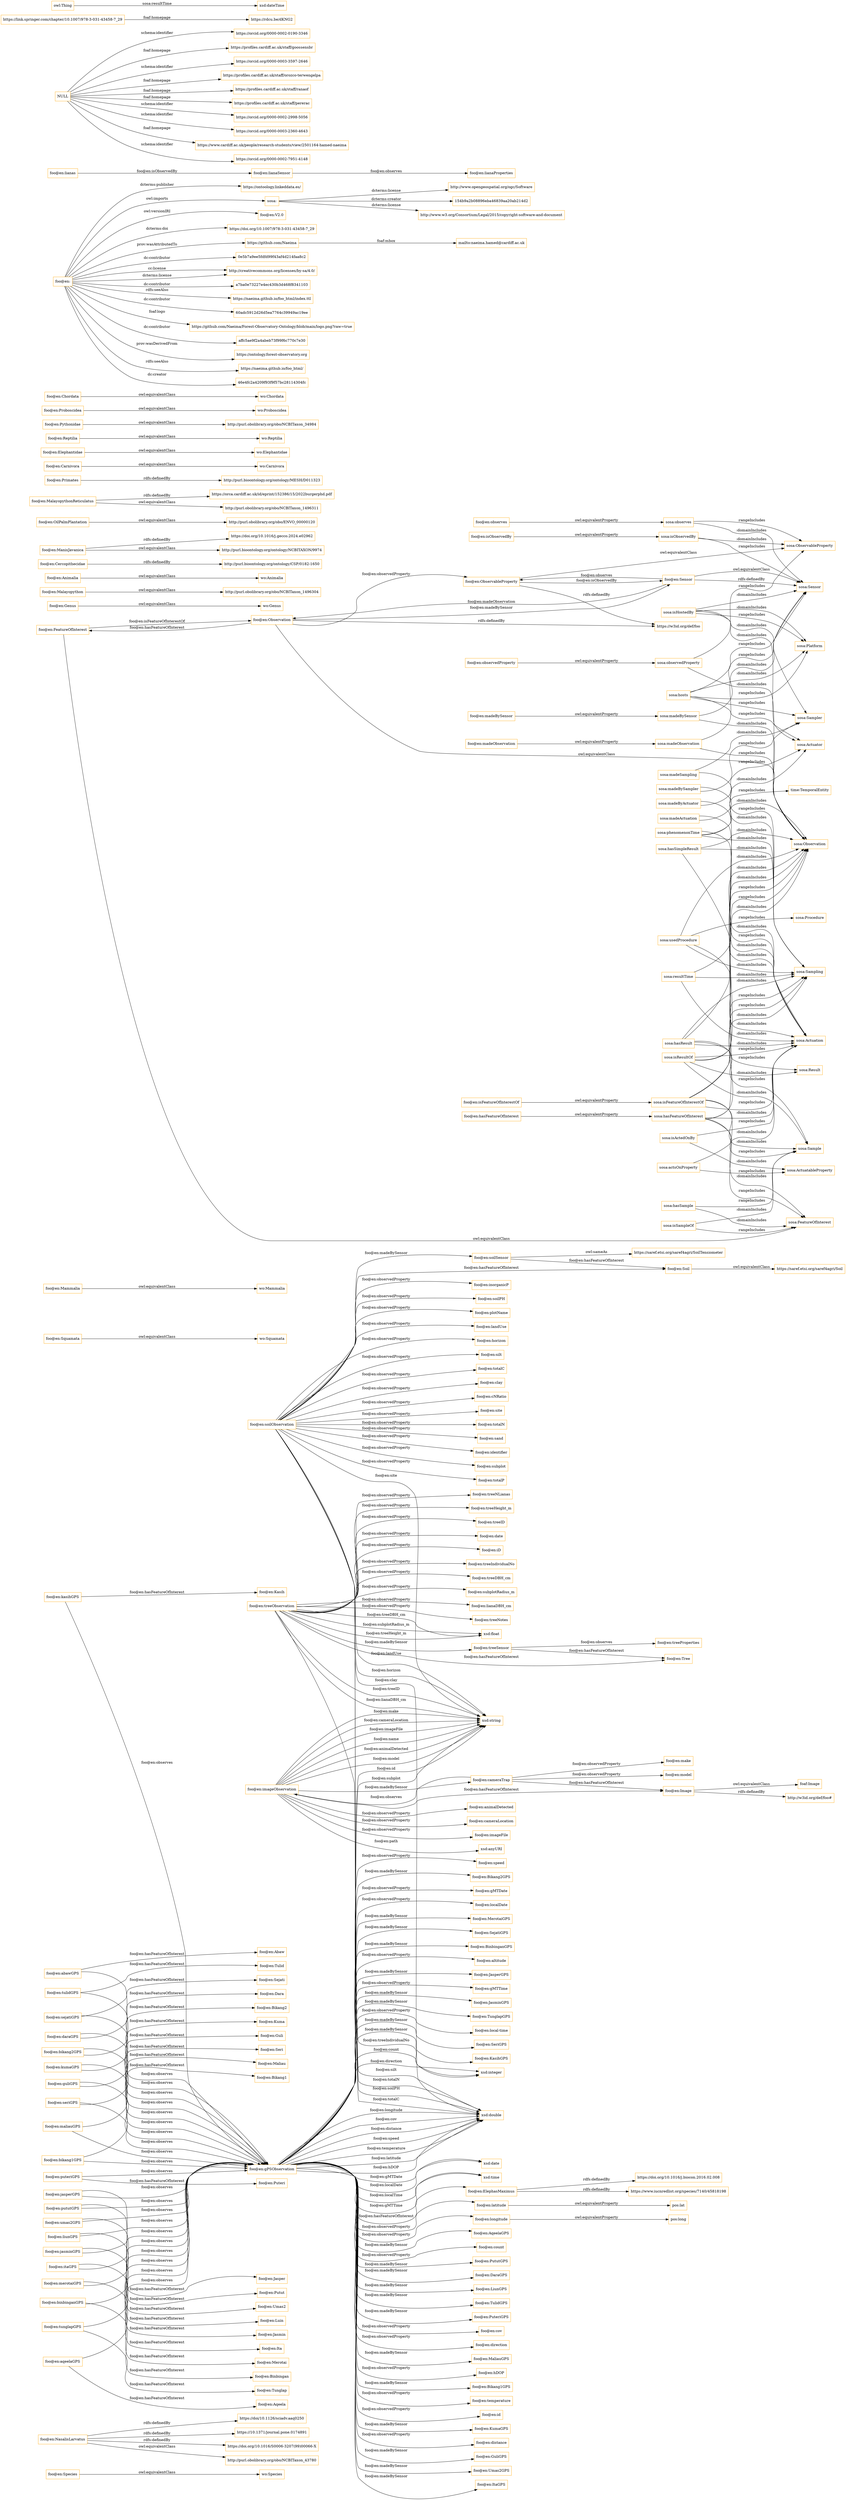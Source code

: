 digraph ar2dtool_diagram { 
rankdir=LR;
size="1501"
node [shape = rectangle, color="orange"]; "wo:Species" "foo@en:NasalisLarvatus" "foo@en:Soil" "foo@en:Squamata" "foo@en:Mammalia" "foo@en:FeatureOfInterest" "wo:Genus" "foo@en:Image" "foo@en:Genus" "foo@en:Malayopython" "foo@en:Animalia" "foo@en:Tree" "foo@en:Cercopithecidae" "foo@en:ManisJavanica" "foo@en:ObservableProperty" "foo@en:OilPalmPlantation" "foo@en:MalayopythonReticulatus" "foo@en:ElephasMaximus" "foo@en:Primates" "foo@en:Sensor" "foo@en:Carnivora" "foo@en:Elephantidae" "foo@en:Species" "foo@en:Reptilia" "foo@en:Observation" "foo@en:Pythonidae" "foo@en:Proboscidea" "foo@en:Chordata" "sosa:ObservableProperty" "sosa:FeatureOfInterest" "sosa:Actuation" "sosa:Platform" "sosa:ActuatableProperty" "sosa:Actuator" "sosa:Observation" "sosa:Sample" "time:TemporalEntity" "sosa:Sensor" "sosa:Sampling" "sosa:Procedure" "sosa:Result" "sosa:Sampler" ; /*classes style*/
	"foo@en:Primates" -> "http://purl.bioontology.org/ontology/MESH/D011323" [ label = "rdfs:definedBy" ];
	"sosa:observedProperty" -> "sosa:ObservableProperty" [ label = ":rangeIncludes" ];
	"sosa:observedProperty" -> "sosa:Observation" [ label = ":domainIncludes" ];
	"foo@en:Malayopython" -> "http://purl.obolibrary.org/obo/NCBITaxon_1496304" [ label = "owl:equivalentClass" ];
	"foo@en:Squamata" -> "wo:Squamata" [ label = "owl:equivalentClass" ];
	"sosa:madeBySensor" -> "sosa:Sensor" [ label = ":rangeIncludes" ];
	"sosa:madeBySensor" -> "sosa:Observation" [ label = ":domainIncludes" ];
	"foo@en:soilSensor" -> "foo@en:Soil" [ label = "foo@en:hasFeatureOfInterest" ];
	"foo@en:soilSensor" -> "https://saref.etsi.org/saref4agri/SoilTensiometer" [ label = "owl:sameAs" ];
	"sosa:madeByActuator" -> "sosa:Actuator" [ label = ":rangeIncludes" ];
	"sosa:madeByActuator" -> "sosa:Actuation" [ label = ":domainIncludes" ];
	"sosa:hosts" -> "sosa:Platform" [ label = ":rangeIncludes" ];
	"sosa:hosts" -> "sosa:Actuator" [ label = ":rangeIncludes" ];
	"sosa:hosts" -> "sosa:Sampler" [ label = ":rangeIncludes" ];
	"sosa:hosts" -> "sosa:Sensor" [ label = ":rangeIncludes" ];
	"sosa:hosts" -> "sosa:Platform" [ label = ":domainIncludes" ];
	"foo@en:sejatiGPS" -> "foo@en:gPSObservation" [ label = "foo@en:observes" ];
	"foo@en:sejatiGPS" -> "foo@en:Sejati" [ label = "foo@en:hasFeatureOfInterest" ];
	"sosa:isObservedBy" -> "sosa:Sensor" [ label = ":rangeIncludes" ];
	"sosa:isObservedBy" -> "sosa:ObservableProperty" [ label = ":domainIncludes" ];
	"foo@en:bikang2GPS" -> "foo@en:gPSObservation" [ label = "foo@en:observes" ];
	"foo@en:bikang2GPS" -> "foo@en:Bikang2" [ label = "foo@en:hasFeatureOfInterest" ];
	"foo@en:treeSensor" -> "foo@en:Tree" [ label = "foo@en:hasFeatureOfInterest" ];
	"foo@en:treeSensor" -> "foo@en:treeProperties" [ label = "foo@en:observes" ];
	"foo@en:ElephasMaximus" -> "https://www.iucnredlist.org/species/7140/45818198" [ label = "rdfs:definedBy" ];
	"foo@en:ElephasMaximus" -> "https://doi.org/10.1016/j.biocon.2016.02.008" [ label = "rdfs:definedBy" ];
	"foo@en:Reptilia" -> "wo:Reptilia" [ label = "owl:equivalentClass" ];
	"foo@en:guliGPS" -> "foo@en:gPSObservation" [ label = "foo@en:observes" ];
	"foo@en:guliGPS" -> "foo@en:Guli" [ label = "foo@en:hasFeatureOfInterest" ];
	"foo@en:madeObservation" -> "sosa:madeObservation" [ label = "owl:equivalentProperty" ];
	"foo@en:isFeatureOfInterestOf" -> "sosa:isFeatureOfInterestOf" [ label = "owl:equivalentProperty" ];
	"foo@en:maliauGPS" -> "foo@en:gPSObservation" [ label = "foo@en:observes" ];
	"foo@en:maliauGPS" -> "foo@en:Maliau" [ label = "foo@en:hasFeatureOfInterest" ];
	"sosa:madeActuation" -> "sosa:Actuation" [ label = ":rangeIncludes" ];
	"sosa:madeActuation" -> "sosa:Actuator" [ label = ":domainIncludes" ];
	"foo@en:" -> "https://ontoology.linkeddata.es/" [ label = "dcterms:publisher" ];
	"foo@en:" -> "sosa:" [ label = "owl:imports" ];
	"foo@en:" -> "foo@en:V2.0" [ label = "owl:versionIRI" ];
	"foo@en:" -> "https://doi.org/10.1007/978-3-031-43458-7_29" [ label = "dcterms:doi" ];
	"foo@en:" -> "https://github.com/Naeima" [ label = "prov:wasAttributedTo" ];
	"foo@en:" -> "0e5b7a9ee5fdfd99f43af4d214faa8c2" [ label = "dc:contributor" ];
	"foo@en:" -> "http://creativecommons.org/licenses/by-sa/4.0/" [ label = "cc:license" ];
	"foo@en:" -> "a7ba0e73227e4ec430b3d468f8341103" [ label = "dc:contributor" ];
	"foo@en:" -> "https://naeima.github.io/foo_html/index.ttl" [ label = "rdfs:seeAlso" ];
	"foo@en:" -> "http://creativecommons.org/licenses/by-sa/4.0/" [ label = "dcterms:license" ];
	"foo@en:" -> "60adc5912d26d5ea7764c39949ac19ee" [ label = "dc:contributor" ];
	"foo@en:" -> "https://github.com/Naeima/Forest-Observatory-Ontology/blob/main/logo.png?raw=true" [ label = "foaf:logo" ];
	"foo@en:" -> "affc5ae9f2a4abeb73f99f6c770c7e30" [ label = "dc:contributor" ];
	"foo@en:" -> "https://ontology.forest-observatory.org" [ label = "prov:wasDerivedFrom" ];
	"foo@en:" -> "https://naeima.github.io/foo_html/" [ label = "rdfs:seeAlso" ];
	"foo@en:" -> "46e4fc2a4209f93f9f57bc28114304fc" [ label = "dc:creator" ];
	"sosa:phenomenonTime" -> "time:TemporalEntity" [ label = ":rangeIncludes" ];
	"sosa:phenomenonTime" -> "sosa:Sampling" [ label = ":domainIncludes" ];
	"sosa:phenomenonTime" -> "sosa:Observation" [ label = ":domainIncludes" ];
	"sosa:phenomenonTime" -> "sosa:Actuation" [ label = ":domainIncludes" ];
	"foo@en:bikang1GPS" -> "foo@en:gPSObservation" [ label = "foo@en:observes" ];
	"foo@en:bikang1GPS" -> "foo@en:Bikang1" [ label = "foo@en:hasFeatureOfInterest" ];
	"foo@en:Cercopithecidae" -> "http://purl.bioontology.org/ontology/CSP/0182-1650" [ label = "rdfs:definedBy" ];
	"foo@en:lianas" -> "foo@en:lianaSensor" [ label = "foo@en:isObservedBy" ];
	"foo@en:kasihGPS" -> "foo@en:gPSObservation" [ label = "foo@en:observes" ];
	"foo@en:kasihGPS" -> "foo@en:Kasih" [ label = "foo@en:hasFeatureOfInterest" ];
	"foo@en:Observation" -> "sosa:Observation" [ label = "owl:equivalentClass" ];
	"foo@en:Observation" -> "https://w3id.org/def/foo" [ label = "rdfs:definedBy" ];
	"foo@en:Chordata" -> "wo:Chordata" [ label = "owl:equivalentClass" ];
	"foo@en:Genus" -> "wo:Genus" [ label = "owl:equivalentClass" ];
	"sosa:hasResult" -> "sosa:Sampling" [ label = ":domainIncludes" ];
	"sosa:hasResult" -> "sosa:Actuation" [ label = ":domainIncludes" ];
	"sosa:hasResult" -> "sosa:Observation" [ label = ":domainIncludes" ];
	"sosa:hasResult" -> "sosa:Result" [ label = ":rangeIncludes" ];
	"sosa:hasResult" -> "sosa:Sample" [ label = ":rangeIncludes" ];
	"foo@en:Soil" -> "https://saref.etsi.org/saref4agri/Soil" [ label = "owl:equivalentClass" ];
	"foo@en:abawGPS" -> "foo@en:gPSObservation" [ label = "foo@en:observes" ];
	"foo@en:abawGPS" -> "foo@en:Abaw" [ label = "foo@en:hasFeatureOfInterest" ];
	"foo@en:Elephantidae" -> "wo:Elephantidae" [ label = "owl:equivalentClass" ];
	"sosa:isActedOnBy" -> "sosa:Actuation" [ label = ":rangeIncludes" ];
	"sosa:isActedOnBy" -> "sosa:ActuatableProperty" [ label = ":domainIncludes" ];
	"foo@en:ObservableProperty" -> "sosa:ObservableProperty" [ label = "owl:equivalentClass" ];
	"foo@en:ObservableProperty" -> "https://w3id.org/def/foo" [ label = "rdfs:definedBy" ];
	"foo@en:observedProperty" -> "sosa:observedProperty" [ label = "owl:equivalentProperty" ];
	"foo@en:cameraTrap" -> "foo@en:Image" [ label = "foo@en:hasFeatureOfInterest" ];
	"foo@en:cameraTrap" -> "foo@en:make" [ label = "foo@en:observedProperty" ];
	"foo@en:cameraTrap" -> "foo@en:model" [ label = "foo@en:observedProperty" ];
	"foo@en:cameraTrap" -> "foo@en:imageObservation" [ label = "foo@en:observes" ];
	"foo@en:tulidGPS" -> "foo@en:gPSObservation" [ label = "foo@en:observes" ];
	"foo@en:tulidGPS" -> "foo@en:Tulid" [ label = "foo@en:hasFeatureOfInterest" ];
	"sosa:madeSampling" -> "sosa:Sampling" [ label = ":rangeIncludes" ];
	"sosa:madeSampling" -> "sosa:Sampler" [ label = ":domainIncludes" ];
	"foo@en:FeatureOfInterest" -> "sosa:FeatureOfInterest" [ label = "owl:equivalentClass" ];
	"sosa:hasFeatureOfInterest" -> "sosa:Observation" [ label = ":domainIncludes" ];
	"sosa:hasFeatureOfInterest" -> "sosa:FeatureOfInterest" [ label = ":rangeIncludes" ];
	"sosa:hasFeatureOfInterest" -> "sosa:Sampling" [ label = ":domainIncludes" ];
	"sosa:hasFeatureOfInterest" -> "sosa:Actuation" [ label = ":domainIncludes" ];
	"sosa:hasFeatureOfInterest" -> "sosa:Sample" [ label = ":rangeIncludes" ];
	"foo@en:daraGPS" -> "foo@en:gPSObservation" [ label = "foo@en:observes" ];
	"foo@en:daraGPS" -> "foo@en:Dara" [ label = "foo@en:hasFeatureOfInterest" ];
	"foo@en:latitude" -> "pos:lat" [ label = "owl:equivalentProperty" ];
	"foo@en:Animalia" -> "wo:Animalia" [ label = "owl:equivalentClass" ];
	"sosa:isResultOf" -> "sosa:Sample" [ label = ":domainIncludes" ];
	"sosa:isResultOf" -> "sosa:Actuation" [ label = ":rangeIncludes" ];
	"sosa:isResultOf" -> "sosa:Observation" [ label = ":rangeIncludes" ];
	"sosa:isResultOf" -> "sosa:Sampling" [ label = ":rangeIncludes" ];
	"sosa:isResultOf" -> "sosa:Result" [ label = ":domainIncludes" ];
	"sosa:isSampleOf" -> "sosa:FeatureOfInterest" [ label = ":rangeIncludes" ];
	"sosa:isSampleOf" -> "sosa:Sample" [ label = ":domainIncludes" ];
	"sosa:hasSimpleResult" -> "sosa:Sampling" [ label = ":domainIncludes" ];
	"sosa:hasSimpleResult" -> "sosa:Observation" [ label = ":domainIncludes" ];
	"sosa:hasSimpleResult" -> "sosa:Actuation" [ label = ":domainIncludes" ];
	"sosa:madeObservation" -> "sosa:Observation" [ label = ":rangeIncludes" ];
	"sosa:madeObservation" -> "sosa:Sensor" [ label = ":domainIncludes" ];
	"sosa:resultTime" -> "sosa:Sampling" [ label = ":domainIncludes" ];
	"sosa:resultTime" -> "sosa:Observation" [ label = ":domainIncludes" ];
	"sosa:resultTime" -> "sosa:Actuation" [ label = ":domainIncludes" ];
	"foo@en:kumaGPS" -> "foo@en:gPSObservation" [ label = "foo@en:observes" ];
	"foo@en:kumaGPS" -> "foo@en:Kuma" [ label = "foo@en:hasFeatureOfInterest" ];
	"foo@en:seriGPS" -> "foo@en:gPSObservation" [ label = "foo@en:observes" ];
	"foo@en:seriGPS" -> "foo@en:Seri" [ label = "foo@en:hasFeatureOfInterest" ];
	"foo@en:soilObservation" -> "foo@en:inorganicP" [ label = "foo@en:observedProperty" ];
	"foo@en:soilObservation" -> "foo@en:soilPH" [ label = "foo@en:observedProperty" ];
	"foo@en:soilObservation" -> "foo@en:plotName" [ label = "foo@en:observedProperty" ];
	"foo@en:soilObservation" -> "foo@en:landUse" [ label = "foo@en:observedProperty" ];
	"foo@en:soilObservation" -> "foo@en:horizon" [ label = "foo@en:observedProperty" ];
	"foo@en:soilObservation" -> "foo@en:silt" [ label = "foo@en:observedProperty" ];
	"foo@en:soilObservation" -> "foo@en:Soil" [ label = "foo@en:hasFeatureOfInterest" ];
	"foo@en:soilObservation" -> "foo@en:totalC" [ label = "foo@en:observedProperty" ];
	"foo@en:soilObservation" -> "foo@en:clay" [ label = "foo@en:observedProperty" ];
	"foo@en:soilObservation" -> "foo@en:cNRatio" [ label = "foo@en:observedProperty" ];
	"foo@en:soilObservation" -> "foo@en:soilSensor" [ label = "foo@en:madeBySensor" ];
	"foo@en:soilObservation" -> "foo@en:site" [ label = "foo@en:observedProperty" ];
	"foo@en:soilObservation" -> "foo@en:totalN" [ label = "foo@en:observedProperty" ];
	"foo@en:soilObservation" -> "foo@en:sand" [ label = "foo@en:observedProperty" ];
	"foo@en:soilObservation" -> "foo@en:identifier" [ label = "foo@en:observedProperty" ];
	"foo@en:soilObservation" -> "foo@en:subplot" [ label = "foo@en:observedProperty" ];
	"foo@en:soilObservation" -> "foo@en:totalP" [ label = "foo@en:observedProperty" ];
	"sosa:isHostedBy" -> "sosa:Platform" [ label = ":rangeIncludes" ];
	"sosa:isHostedBy" -> "sosa:Platform" [ label = ":domainIncludes" ];
	"sosa:isHostedBy" -> "sosa:Sampler" [ label = ":domainIncludes" ];
	"sosa:isHostedBy" -> "sosa:Sensor" [ label = ":domainIncludes" ];
	"sosa:isHostedBy" -> "sosa:Actuator" [ label = ":domainIncludes" ];
	"foo@en:imageObservation" -> "foo@en:animalDetected" [ label = "foo@en:observedProperty" ];
	"foo@en:imageObservation" -> "foo@en:cameraLocation" [ label = "foo@en:observedProperty" ];
	"foo@en:imageObservation" -> "foo@en:imageFile" [ label = "foo@en:observedProperty" ];
	"foo@en:imageObservation" -> "foo@en:cameraTrap" [ label = "foo@en:madeBySensor" ];
	"foo@en:imageObservation" -> "foo@en:Image" [ label = "foo@en:hasFeatureOfInterest" ];
	"NULL" -> "https://orcid.org/0000-0002-0190-3346" [ label = "schema:identifier" ];
	"NULL" -> "https://profiles.cardiff.ac.uk/staff/goossensbr" [ label = "foaf:homepage" ];
	"NULL" -> "https://orcid.org/0000-0003-3597-2646" [ label = "schema:identifier" ];
	"NULL" -> "https://profiles.cardiff.ac.uk/staff/orozco-terwengelpa" [ label = "foaf:homepage" ];
	"NULL" -> "https://profiles.cardiff.ac.uk/staff/ranaof" [ label = "foaf:homepage" ];
	"NULL" -> "https://profiles.cardiff.ac.uk/staff/pererac" [ label = "foaf:homepage" ];
	"NULL" -> "https://orcid.org/0000-0002-2998-5056" [ label = "schema:identifier" ];
	"NULL" -> "https://orcid.org/0000-0003-2360-4643" [ label = "schema:identifier" ];
	"NULL" -> "https://www.cardiff.ac.uk/people/research-students/view/2501164-hamed-naeima" [ label = "foaf:homepage" ];
	"NULL" -> "https://orcid.org/0000-0002-7951-4148" [ label = "schema:identifier" ];
	"foo@en:pututGPS" -> "foo@en:gPSObservation" [ label = "foo@en:observes" ];
	"foo@en:pututGPS" -> "foo@en:Putut" [ label = "foo@en:hasFeatureOfInterest" ];
	"foo@en:isObservedBy" -> "sosa:isObservedBy" [ label = "owl:equivalentProperty" ];
	"foo@en:lianaSensor" -> "foo@en:lianaProperties" [ label = "foo@en:observes" ];
	"https://github.com/Naeima" -> "mailto:naeima.hamed@cardiff.ac.uk" [ label = "foaf:mbox" ];
	"foo@en:liunGPS" -> "foo@en:gPSObservation" [ label = "foo@en:observes" ];
	"foo@en:liunGPS" -> "foo@en:Luin" [ label = "foo@en:hasFeatureOfInterest" ];
	"https://link.springer.com/chapter/10.1007/978-3-031-43458-7_29" -> "https://rdcu.be/dKNG2" [ label = "foaf:homepage" ];
	"foo@en:OilPalmPlantation" -> "http://purl.obolibrary.org/obo/ENVO_00000120" [ label = "owl:equivalentClass" ];
	"sosa:hasSample" -> "sosa:Sample" [ label = ":rangeIncludes" ];
	"sosa:hasSample" -> "sosa:FeatureOfInterest" [ label = ":domainIncludes" ];
	"sosa:observes" -> "sosa:ObservableProperty" [ label = ":rangeIncludes" ];
	"sosa:observes" -> "sosa:Sensor" [ label = ":domainIncludes" ];
	"foo@en:hasFeatureOfInterest" -> "sosa:hasFeatureOfInterest" [ label = "owl:equivalentProperty" ];
	"sosa:usedProcedure" -> "sosa:Procedure" [ label = ":rangeIncludes" ];
	"sosa:usedProcedure" -> "sosa:Sampling" [ label = ":domainIncludes" ];
	"sosa:usedProcedure" -> "sosa:Observation" [ label = ":domainIncludes" ];
	"sosa:usedProcedure" -> "sosa:Actuation" [ label = ":domainIncludes" ];
	"foo@en:itaGPS" -> "foo@en:gPSObservation" [ label = "foo@en:observes" ];
	"foo@en:itaGPS" -> "foo@en:Ita" [ label = "foo@en:hasFeatureOfInterest" ];
	"foo@en:observes" -> "sosa:observes" [ label = "owl:equivalentProperty" ];
	"foo@en:NasalisLarvatus" -> "https://doi/10.1126/sciadv.aaq0250" [ label = "rdfs:definedBy" ];
	"foo@en:NasalisLarvatus" -> "https://10.1371/journal.pone.0174891" [ label = "rdfs:definedBy" ];
	"foo@en:NasalisLarvatus" -> "https://doi.org/10.1016/S0006-3207(99)00066-X" [ label = "rdfs:definedBy" ];
	"foo@en:NasalisLarvatus" -> "http://purl.obolibrary.org/obo/NCBITaxon_43780" [ label = "owl:equivalentClass" ];
	"foo@en:Pythonidae" -> "http://purl.obolibrary.org/obo/NCBITaxon_34984" [ label = "owl:equivalentClass" ];
	"foo@en:Species" -> "wo:Species" [ label = "owl:equivalentClass" ];
	"sosa:actsOnProperty" -> "sosa:ActuatableProperty" [ label = ":rangeIncludes" ];
	"sosa:actsOnProperty" -> "sosa:Actuation" [ label = ":domainIncludes" ];
	"foo@en:treeObservation" -> "foo@en:treeNLianas" [ label = "foo@en:observedProperty" ];
	"foo@en:treeObservation" -> "foo@en:treeHeight_m" [ label = "foo@en:observedProperty" ];
	"foo@en:treeObservation" -> "foo@en:Tree" [ label = "foo@en:hasFeatureOfInterest" ];
	"foo@en:treeObservation" -> "foo@en:treeID" [ label = "foo@en:observedProperty" ];
	"foo@en:treeObservation" -> "foo@en:date" [ label = "foo@en:observedProperty" ];
	"foo@en:treeObservation" -> "foo@en:iD" [ label = "foo@en:observedProperty" ];
	"foo@en:treeObservation" -> "foo@en:treeSensor" [ label = "foo@en:madeBySensor" ];
	"foo@en:treeObservation" -> "foo@en:treeIndividualNo" [ label = "foo@en:observedProperty" ];
	"foo@en:treeObservation" -> "foo@en:treeDBH_cm" [ label = "foo@en:observedProperty" ];
	"foo@en:treeObservation" -> "foo@en:subplotRadius_m" [ label = "foo@en:observedProperty" ];
	"foo@en:treeObservation" -> "foo@en:lianaDBH_cm" [ label = "foo@en:observedProperty" ];
	"foo@en:treeObservation" -> "foo@en:treeNotes" [ label = "foo@en:observedProperty" ];
	"sosa:" -> "http://www.opengeospatial.org/ogc/Software" [ label = "dcterms:license" ];
	"sosa:" -> "154b9a2b08896eba46839aa20ab214d2" [ label = "dcterms:creator" ];
	"sosa:" -> "http://www.w3.org/Consortium/Legal/2015/copyright-software-and-document" [ label = "dcterms:license" ];
	"foo@en:Proboscidea" -> "wo:Proboscidea" [ label = "owl:equivalentClass" ];
	"foo@en:Sensor" -> "sosa:Sensor" [ label = "owl:equivalentClass" ];
	"foo@en:Sensor" -> "sosa:Sensor" [ label = "rdfs:definedBy" ];
	"sosa:isFeatureOfInterestOf" -> "sosa:FeatureOfInterest" [ label = ":domainIncludes" ];
	"sosa:isFeatureOfInterestOf" -> "sosa:Actuation" [ label = ":rangeIncludes" ];
	"sosa:isFeatureOfInterestOf" -> "sosa:Sampling" [ label = ":rangeIncludes" ];
	"sosa:isFeatureOfInterestOf" -> "sosa:Observation" [ label = ":rangeIncludes" ];
	"sosa:isFeatureOfInterestOf" -> "sosa:Sample" [ label = ":domainIncludes" ];
	"foo@en:madeBySensor" -> "sosa:madeBySensor" [ label = "owl:equivalentProperty" ];
	"foo@en:binbinganGPS" -> "foo@en:gPSObservation" [ label = "foo@en:observes" ];
	"foo@en:binbinganGPS" -> "foo@en:Binbingan" [ label = "foo@en:hasFeatureOfInterest" ];
	"foo@en:tunglapGPS" -> "foo@en:gPSObservation" [ label = "foo@en:observes" ];
	"foo@en:tunglapGPS" -> "foo@en:Tunglap" [ label = "foo@en:hasFeatureOfInterest" ];
	"foo@en:aqeelaGPS" -> "foo@en:gPSObservation" [ label = "foo@en:observes" ];
	"foo@en:aqeelaGPS" -> "foo@en:Aqeela" [ label = "foo@en:hasFeatureOfInterest" ];
	"foo@en:puteriGPS" -> "foo@en:gPSObservation" [ label = "foo@en:observes" ];
	"foo@en:puteriGPS" -> "foo@en:Puteri" [ label = "foo@en:hasFeatureOfInterest" ];
	"foo@en:Image" -> "http://w3id.org/def/foo#" [ label = "rdfs:definedBy" ];
	"foo@en:Image" -> "foaf:Image" [ label = "owl:equivalentClass" ];
	"foo@en:jasperGPS" -> "foo@en:gPSObservation" [ label = "foo@en:observes" ];
	"foo@en:jasperGPS" -> "foo@en:Jasper" [ label = "foo@en:hasFeatureOfInterest" ];
	"foo@en:Carnivora" -> "wo:Carnivora" [ label = "owl:equivalentClass" ];
	"foo@en:ManisJavanica" -> "https://doi.org/10.1016/j.gecco.2024.e02962" [ label = "rdfs:definedBy" ];
	"foo@en:ManisJavanica" -> "http://purl.bioontology.org/ontology/NCBITAXON/9974" [ label = "owl:equivalentClass" ];
	"foo@en:umas2GPS" -> "foo@en:gPSObservation" [ label = "foo@en:observes" ];
	"foo@en:umas2GPS" -> "foo@en:Umas2" [ label = "foo@en:hasFeatureOfInterest" ];
	"foo@en:longitude" -> "pos:long" [ label = "owl:equivalentProperty" ];
	"foo@en:gPSObservation" -> "foo@en:AqeelaGPS" [ label = "foo@en:madeBySensor" ];
	"foo@en:gPSObservation" -> "foo@en:count" [ label = "foo@en:observedProperty" ];
	"foo@en:gPSObservation" -> "foo@en:PututGPS" [ label = "foo@en:madeBySensor" ];
	"foo@en:gPSObservation" -> "foo@en:DaraGPS" [ label = "foo@en:madeBySensor" ];
	"foo@en:gPSObservation" -> "foo@en:LiunGPS" [ label = "foo@en:madeBySensor" ];
	"foo@en:gPSObservation" -> "foo@en:TulidGPS" [ label = "foo@en:madeBySensor" ];
	"foo@en:gPSObservation" -> "foo@en:PuteriGPS" [ label = "foo@en:madeBySensor" ];
	"foo@en:gPSObservation" -> "foo@en:cov" [ label = "foo@en:observedProperty" ];
	"foo@en:gPSObservation" -> "foo@en:direction" [ label = "foo@en:observedProperty" ];
	"foo@en:gPSObservation" -> "foo@en:MaliauGPS" [ label = "foo@en:madeBySensor" ];
	"foo@en:gPSObservation" -> "foo@en:hDOP" [ label = "foo@en:observedProperty" ];
	"foo@en:gPSObservation" -> "foo@en:Bikang1GPS" [ label = "foo@en:madeBySensor" ];
	"foo@en:gPSObservation" -> "foo@en:temperature" [ label = "foo@en:observedProperty" ];
	"foo@en:gPSObservation" -> "foo@en:id" [ label = "foo@en:observedProperty" ];
	"foo@en:gPSObservation" -> "foo@en:KumaGPS" [ label = "foo@en:madeBySensor" ];
	"foo@en:gPSObservation" -> "foo@en:ElephasMaximus" [ label = "foo@en:hasFeatureOfInterest" ];
	"foo@en:gPSObservation" -> "foo@en:distance" [ label = "foo@en:observedProperty" ];
	"foo@en:gPSObservation" -> "foo@en:latitude" [ label = "foo@en:observedProperty" ];
	"foo@en:gPSObservation" -> "foo@en:GuliGPS" [ label = "foo@en:madeBySensor" ];
	"foo@en:gPSObservation" -> "foo@en:Umas2GPS" [ label = "foo@en:madeBySensor" ];
	"foo@en:gPSObservation" -> "foo@en:ItaGPS" [ label = "foo@en:madeBySensor" ];
	"foo@en:gPSObservation" -> "foo@en:speed" [ label = "foo@en:observedProperty" ];
	"foo@en:gPSObservation" -> "foo@en:Bikang2GPS" [ label = "foo@en:madeBySensor" ];
	"foo@en:gPSObservation" -> "foo@en:gMTDate" [ label = "foo@en:observedProperty" ];
	"foo@en:gPSObservation" -> "foo@en:localDate" [ label = "foo@en:observedProperty" ];
	"foo@en:gPSObservation" -> "foo@en:MerotaiGPS" [ label = "foo@en:madeBySensor" ];
	"foo@en:gPSObservation" -> "foo@en:SejatiGPS" [ label = "foo@en:madeBySensor" ];
	"foo@en:gPSObservation" -> "foo@en:BinbinganGPS" [ label = "foo@en:madeBySensor" ];
	"foo@en:gPSObservation" -> "foo@en:altitude" [ label = "foo@en:observedProperty" ];
	"foo@en:gPSObservation" -> "foo@en:longitude" [ label = "foo@en:observedProperty" ];
	"foo@en:gPSObservation" -> "foo@en:JasperGPS" [ label = "foo@en:madeBySensor" ];
	"foo@en:gPSObservation" -> "foo@en:gMTTime" [ label = "foo@en:observedProperty" ];
	"foo@en:gPSObservation" -> "foo@en:JasminGPS" [ label = "foo@en:madeBySensor" ];
	"foo@en:gPSObservation" -> "foo@en:TunglapGPS" [ label = "foo@en:madeBySensor" ];
	"foo@en:gPSObservation" -> "foo@en:local-time" [ label = "foo@en:observedProperty" ];
	"foo@en:gPSObservation" -> "foo@en:SeriGPS" [ label = "foo@en:madeBySensor" ];
	"foo@en:gPSObservation" -> "foo@en:KasihGPS" [ label = "foo@en:madeBySensor" ];
	"foo@en:MalayopythonReticulatus" -> "https://orca.cardiff.ac.uk/id/eprint/152386/15/2022burgerphd.pdf" [ label = "rdfs:definedBy" ];
	"foo@en:MalayopythonReticulatus" -> "http://purl.obolibrary.org/obo/NCBITaxon_1496311" [ label = "owl:equivalentClass" ];
	"foo@en:Mammalia" -> "wo:Mammalia" [ label = "owl:equivalentClass" ];
	"sosa:madeBySampler" -> "sosa:Sampler" [ label = ":rangeIncludes" ];
	"sosa:madeBySampler" -> "sosa:Sampling" [ label = ":domainIncludes" ];
	"foo@en:jasminGPS" -> "foo@en:gPSObservation" [ label = "foo@en:observes" ];
	"foo@en:jasminGPS" -> "foo@en:Jasmin" [ label = "foo@en:hasFeatureOfInterest" ];
	"foo@en:merotaiGPS" -> "foo@en:gPSObservation" [ label = "foo@en:observes" ];
	"foo@en:merotaiGPS" -> "foo@en:Merotai" [ label = "foo@en:hasFeatureOfInterest" ];
	"foo@en:imageObservation" -> "xsd:string" [ label = "foo@en:cameraLocation" ];
	"foo@en:gPSObservation" -> "xsd:string" [ label = "foo@en:id" ];
	"foo@en:treeObservation" -> "xsd:float" [ label = "foo@en:treeDBH_cm" ];
	"foo@en:treeObservation" -> "xsd:integer" [ label = "foo@en:treeIndividualNo" ];
	"foo@en:Sensor" -> "foo@en:ObservableProperty" [ label = "foo@en:observes" ];
	"foo@en:soilObservation" -> "xsd:double" [ label = "foo@en:soilPH" ];
	"foo@en:gPSObservation" -> "xsd:date" [ label = "foo@en:gMTDate" ];
	"foo@en:soilObservation" -> "xsd:double" [ label = "foo@en:totalC" ];
	"foo@en:imageObservation" -> "xsd:anyURI" [ label = "foo@en:path" ];
	"foo@en:gPSObservation" -> "xsd:double" [ label = "foo@en:longitude" ];
	"foo@en:soilObservation" -> "xsd:double" [ label = "foo@en:clay" ];
	"foo@en:imageObservation" -> "xsd:string" [ label = "foo@en:imageFile" ];
	"foo@en:Observation" -> "foo@en:ObservableProperty" [ label = "foo@en:observedProperty" ];
	"foo@en:gPSObservation" -> "xsd:date" [ label = "foo@en:localDate" ];
	"foo@en:Observation" -> "foo@en:Sensor" [ label = "foo@en:madeBySensor" ];
	"foo@en:soilObservation" -> "xsd:double" [ label = "foo@en:silt" ];
	"foo@en:gPSObservation" -> "xsd:double" [ label = "foo@en:cov" ];
	"foo@en:imageObservation" -> "xsd:string" [ label = "foo@en:name" ];
	"foo@en:gPSObservation" -> "xsd:double" [ label = "foo@en:distance" ];
	"foo@en:gPSObservation" -> "xsd:double" [ label = "foo@en:speed" ];
	"foo@en:ObservableProperty" -> "foo@en:Sensor" [ label = "foo@en:isObservedBy" ];
	"foo@en:gPSObservation" -> "xsd:double" [ label = "foo@en:temperature" ];
	"foo@en:soilObservation" -> "xsd:string" [ label = "foo@en:site" ];
	"foo@en:Sensor" -> "foo@en:Observation" [ label = "foo@en:madeObservation" ];
	"foo@en:gPSObservation" -> "xsd:double" [ label = "foo@en:latitude" ];
	"foo@en:imageObservation" -> "xsd:string" [ label = "foo@en:animalDetected" ];
	"foo@en:imageObservation" -> "xsd:string" [ label = "foo@en:model" ];
	"foo@en:gPSObservation" -> "xsd:double" [ label = "foo@en:hDOP" ];
	"foo@en:soilObservation" -> "xsd:string" [ label = "foo@en:landUse" ];
	"foo@en:gPSObservation" -> "xsd:time" [ label = "foo@en:localTime" ];
	"foo@en:treeObservation" -> "xsd:string" [ label = "foo@en:treeID" ];
	"foo@en:gPSObservation" -> "xsd:integer" [ label = "foo@en:count" ];
	"foo@en:treeObservation" -> "xsd:string" [ label = "foo@en:lianaDBH_cm" ];
	"owl:Thing" -> "xsd:dateTime" [ label = "sosa:resultTime" ];
	"foo@en:gPSObservation" -> "xsd:integer" [ label = "foo@en:direction" ];
	"foo@en:soilObservation" -> "xsd:string" [ label = "foo@en:horizon" ];
	"foo@en:gPSObservation" -> "xsd:time" [ label = "foo@en:gMTTime" ];
	"foo@en:soilObservation" -> "xsd:double" [ label = "foo@en:totalN" ];
	"foo@en:gPSObservation" -> "xsd:string" [ label = "foo@en:subplot" ];
	"foo@en:Observation" -> "foo@en:FeatureOfInterest" [ label = "foo@en:hasFeatureOfInterest" ];
	"foo@en:treeObservation" -> "xsd:float" [ label = "foo@en:subplotRadius_m" ];
	"foo@en:FeatureOfInterest" -> "foo@en:Observation" [ label = "foo@en:isFeatureOfInterestOf" ];
	"foo@en:imageObservation" -> "xsd:string" [ label = "foo@en:make" ];
	"foo@en:treeObservation" -> "xsd:float" [ label = "foo@en:treeHeight_m" ];

}
